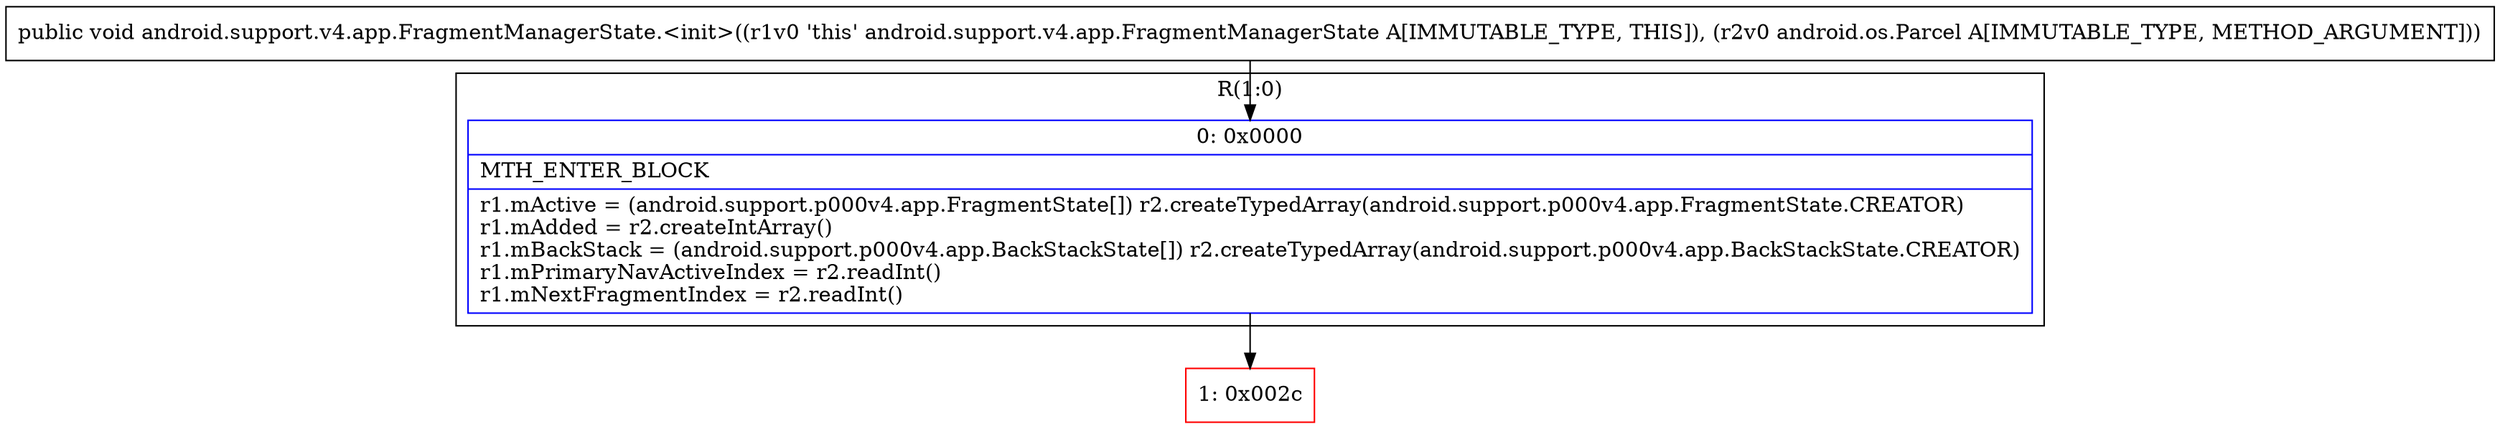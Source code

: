 digraph "CFG forandroid.support.v4.app.FragmentManagerState.\<init\>(Landroid\/os\/Parcel;)V" {
subgraph cluster_Region_997755556 {
label = "R(1:0)";
node [shape=record,color=blue];
Node_0 [shape=record,label="{0\:\ 0x0000|MTH_ENTER_BLOCK\l|r1.mActive = (android.support.p000v4.app.FragmentState[]) r2.createTypedArray(android.support.p000v4.app.FragmentState.CREATOR)\lr1.mAdded = r2.createIntArray()\lr1.mBackStack = (android.support.p000v4.app.BackStackState[]) r2.createTypedArray(android.support.p000v4.app.BackStackState.CREATOR)\lr1.mPrimaryNavActiveIndex = r2.readInt()\lr1.mNextFragmentIndex = r2.readInt()\l}"];
}
Node_1 [shape=record,color=red,label="{1\:\ 0x002c}"];
MethodNode[shape=record,label="{public void android.support.v4.app.FragmentManagerState.\<init\>((r1v0 'this' android.support.v4.app.FragmentManagerState A[IMMUTABLE_TYPE, THIS]), (r2v0 android.os.Parcel A[IMMUTABLE_TYPE, METHOD_ARGUMENT])) }"];
MethodNode -> Node_0;
Node_0 -> Node_1;
}

